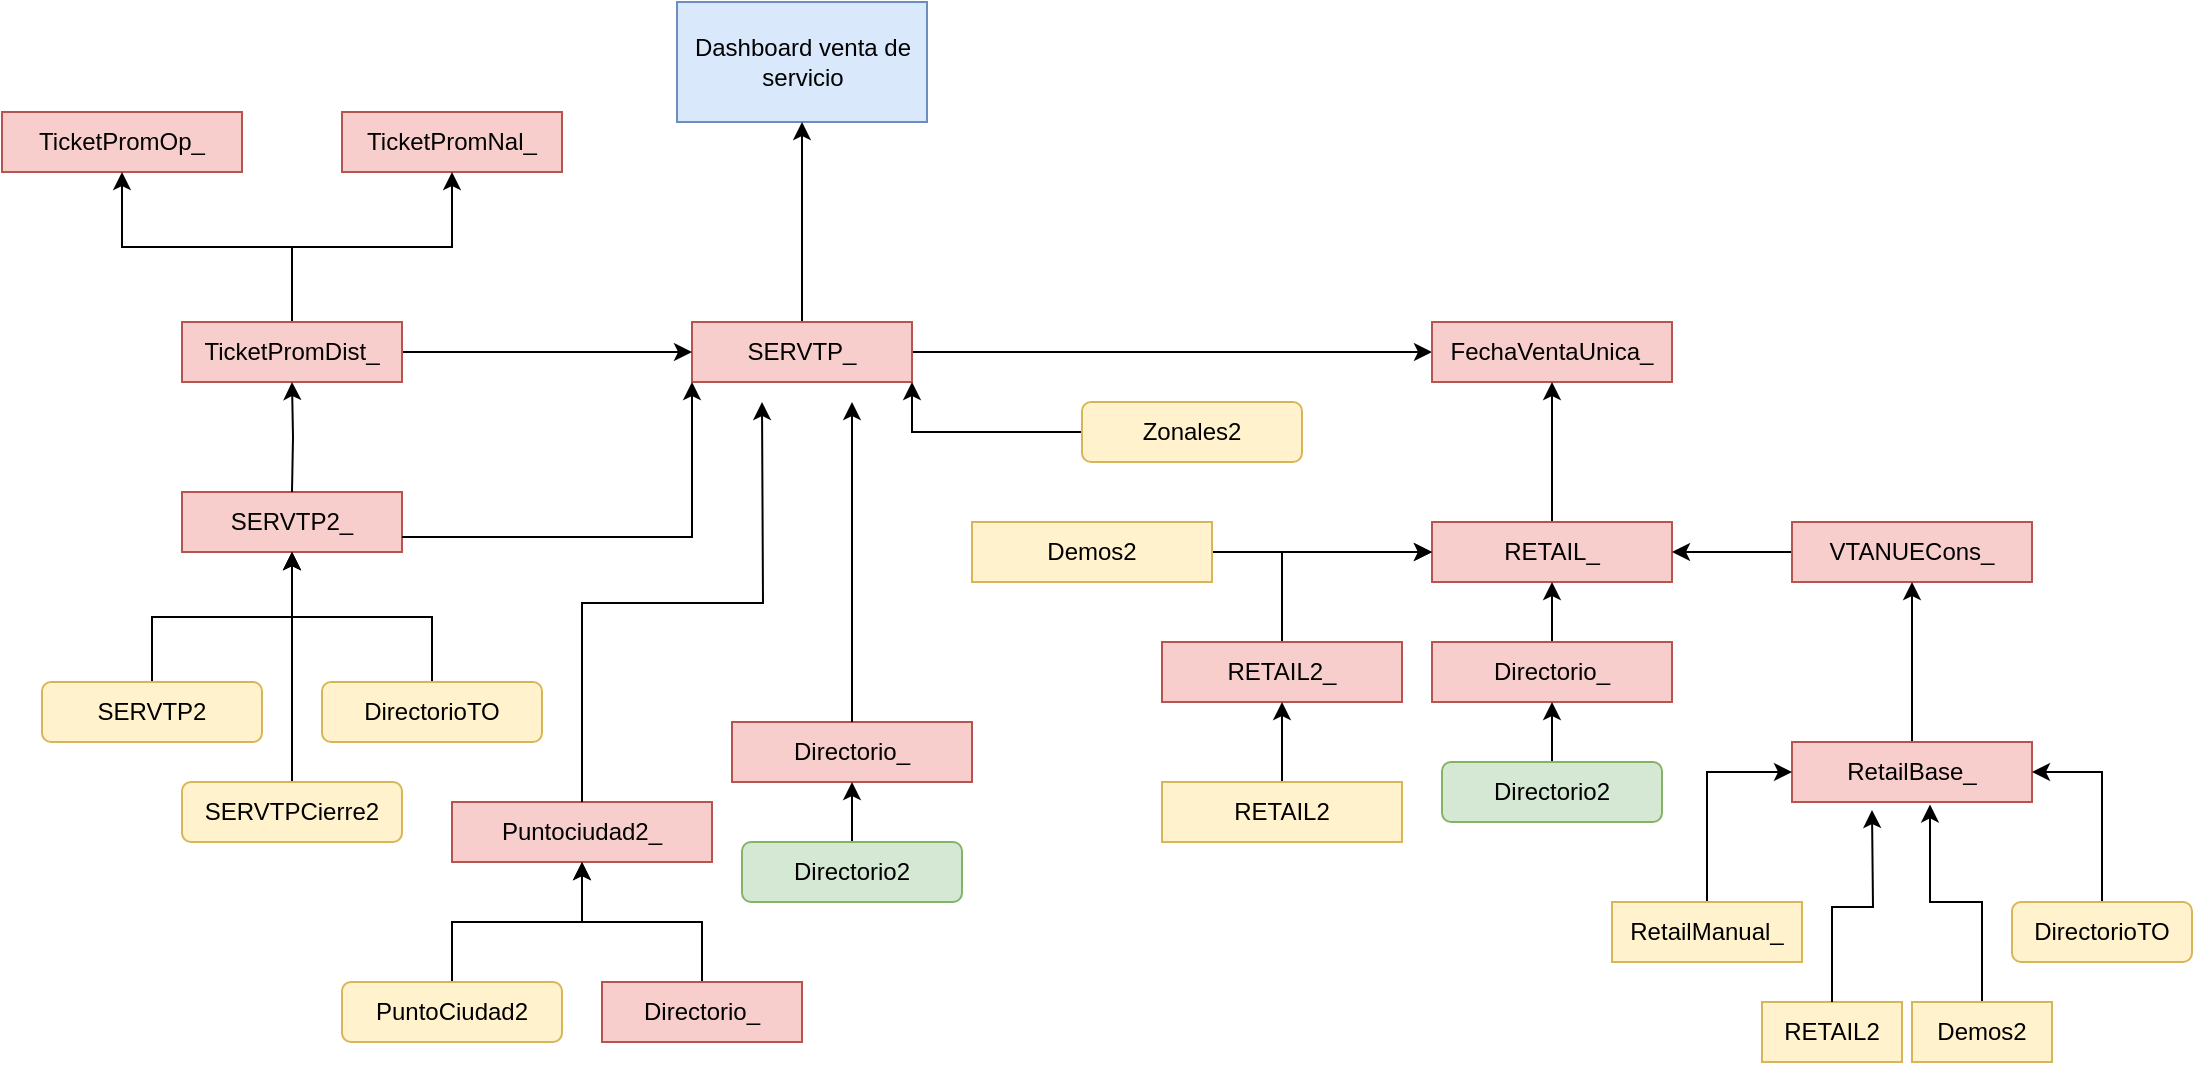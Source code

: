 <mxfile version="24.8.3">
  <diagram name="Página-1" id="iNefPiDeaZyFKO4GOJpb">
    <mxGraphModel dx="2140" dy="653" grid="1" gridSize="10" guides="1" tooltips="1" connect="1" arrows="1" fold="1" page="1" pageScale="1" pageWidth="827" pageHeight="1169" math="0" shadow="0">
      <root>
        <mxCell id="0" />
        <mxCell id="1" parent="0" />
        <mxCell id="RzLGPy--Rjvrpz-opvB2-1" value="Dashboard venta de servicio" style="rounded=0;whiteSpace=wrap;html=1;fillColor=#dae8fc;strokeColor=#6c8ebf;" vertex="1" parent="1">
          <mxGeometry x="-212.5" y="60" width="125" height="60" as="geometry" />
        </mxCell>
        <mxCell id="RzLGPy--Rjvrpz-opvB2-77" style="edgeStyle=orthogonalEdgeStyle;rounded=0;orthogonalLoop=1;jettySize=auto;html=1;exitX=1;exitY=0.5;exitDx=0;exitDy=0;entryX=0;entryY=0.5;entryDx=0;entryDy=0;" edge="1" parent="1" source="RzLGPy--Rjvrpz-opvB2-2" target="RzLGPy--Rjvrpz-opvB2-7">
          <mxGeometry relative="1" as="geometry" />
        </mxCell>
        <mxCell id="RzLGPy--Rjvrpz-opvB2-80" style="edgeStyle=orthogonalEdgeStyle;rounded=0;orthogonalLoop=1;jettySize=auto;html=1;exitX=0.5;exitY=0;exitDx=0;exitDy=0;entryX=0.5;entryY=1;entryDx=0;entryDy=0;" edge="1" parent="1" source="RzLGPy--Rjvrpz-opvB2-2" target="RzLGPy--Rjvrpz-opvB2-1">
          <mxGeometry relative="1" as="geometry" />
        </mxCell>
        <mxCell id="RzLGPy--Rjvrpz-opvB2-2" value="SERVTP_" style="rounded=0;whiteSpace=wrap;html=1;fillColor=#f8cecc;strokeColor=#b85450;" vertex="1" parent="1">
          <mxGeometry x="-205" y="220" width="110" height="30" as="geometry" />
        </mxCell>
        <mxCell id="RzLGPy--Rjvrpz-opvB2-3" value="SERVTP2_" style="rounded=0;whiteSpace=wrap;html=1;fillColor=#f8cecc;strokeColor=#b85450;" vertex="1" parent="1">
          <mxGeometry x="-460" y="305" width="110" height="30" as="geometry" />
        </mxCell>
        <mxCell id="RzLGPy--Rjvrpz-opvB2-4" value="Puntociudad2_" style="rounded=0;whiteSpace=wrap;html=1;fillColor=#f8cecc;strokeColor=#b85450;" vertex="1" parent="1">
          <mxGeometry x="-325" y="460" width="130" height="30" as="geometry" />
        </mxCell>
        <mxCell id="RzLGPy--Rjvrpz-opvB2-6" value="TicketPromOp_" style="rounded=0;whiteSpace=wrap;html=1;fillColor=#f8cecc;strokeColor=#b85450;" vertex="1" parent="1">
          <mxGeometry x="-550" y="115" width="120" height="30" as="geometry" />
        </mxCell>
        <mxCell id="RzLGPy--Rjvrpz-opvB2-7" value="FechaVentaUnica_" style="rounded=0;whiteSpace=wrap;html=1;fillColor=#f8cecc;strokeColor=#b85450;" vertex="1" parent="1">
          <mxGeometry x="165" y="220" width="120" height="30" as="geometry" />
        </mxCell>
        <mxCell id="RzLGPy--Rjvrpz-opvB2-10" value="Directorio_" style="rounded=0;whiteSpace=wrap;html=1;fillColor=#f8cecc;strokeColor=#b85450;" vertex="1" parent="1">
          <mxGeometry x="-185" y="420" width="120" height="30" as="geometry" />
        </mxCell>
        <mxCell id="RzLGPy--Rjvrpz-opvB2-32" style="edgeStyle=orthogonalEdgeStyle;rounded=0;orthogonalLoop=1;jettySize=auto;html=1;exitX=0.5;exitY=0;exitDx=0;exitDy=0;entryX=0.5;entryY=1;entryDx=0;entryDy=0;" edge="1" parent="1" source="RzLGPy--Rjvrpz-opvB2-13" target="RzLGPy--Rjvrpz-opvB2-3">
          <mxGeometry relative="1" as="geometry" />
        </mxCell>
        <mxCell id="RzLGPy--Rjvrpz-opvB2-13" value="SERVTP2" style="rounded=1;whiteSpace=wrap;html=1;fillColor=#fff2cc;strokeColor=#d6b656;" vertex="1" parent="1">
          <mxGeometry x="-530" y="400" width="110" height="30" as="geometry" />
        </mxCell>
        <mxCell id="RzLGPy--Rjvrpz-opvB2-33" style="edgeStyle=orthogonalEdgeStyle;rounded=0;orthogonalLoop=1;jettySize=auto;html=1;exitX=0.5;exitY=0;exitDx=0;exitDy=0;entryX=0.5;entryY=1;entryDx=0;entryDy=0;" edge="1" parent="1" source="RzLGPy--Rjvrpz-opvB2-16" target="RzLGPy--Rjvrpz-opvB2-3">
          <mxGeometry relative="1" as="geometry" />
        </mxCell>
        <mxCell id="RzLGPy--Rjvrpz-opvB2-16" value="DirectorioTO" style="rounded=1;whiteSpace=wrap;html=1;fillColor=#fff2cc;strokeColor=#d6b656;" vertex="1" parent="1">
          <mxGeometry x="-390" y="400" width="110" height="30" as="geometry" />
        </mxCell>
        <mxCell id="RzLGPy--Rjvrpz-opvB2-34" style="edgeStyle=orthogonalEdgeStyle;rounded=0;orthogonalLoop=1;jettySize=auto;html=1;exitX=0.5;exitY=0;exitDx=0;exitDy=0;entryX=0.5;entryY=1;entryDx=0;entryDy=0;" edge="1" parent="1" source="RzLGPy--Rjvrpz-opvB2-18" target="RzLGPy--Rjvrpz-opvB2-3">
          <mxGeometry relative="1" as="geometry" />
        </mxCell>
        <mxCell id="RzLGPy--Rjvrpz-opvB2-18" value="SERVTPCierre2" style="rounded=1;whiteSpace=wrap;html=1;fillColor=#fff2cc;strokeColor=#d6b656;" vertex="1" parent="1">
          <mxGeometry x="-460" y="450" width="110" height="30" as="geometry" />
        </mxCell>
        <mxCell id="RzLGPy--Rjvrpz-opvB2-38" style="edgeStyle=orthogonalEdgeStyle;rounded=0;orthogonalLoop=1;jettySize=auto;html=1;exitX=0.5;exitY=0;exitDx=0;exitDy=0;entryX=0.5;entryY=1;entryDx=0;entryDy=0;" edge="1" parent="1" source="RzLGPy--Rjvrpz-opvB2-19" target="RzLGPy--Rjvrpz-opvB2-4">
          <mxGeometry relative="1" as="geometry">
            <mxPoint x="-260" y="500" as="targetPoint" />
          </mxGeometry>
        </mxCell>
        <mxCell id="RzLGPy--Rjvrpz-opvB2-19" value="PuntoCiudad2" style="rounded=1;whiteSpace=wrap;html=1;fillColor=#fff2cc;strokeColor=#d6b656;" vertex="1" parent="1">
          <mxGeometry x="-380" y="550" width="110" height="30" as="geometry" />
        </mxCell>
        <mxCell id="RzLGPy--Rjvrpz-opvB2-39" style="edgeStyle=orthogonalEdgeStyle;rounded=0;orthogonalLoop=1;jettySize=auto;html=1;exitX=0.5;exitY=0;exitDx=0;exitDy=0;entryX=0.5;entryY=1;entryDx=0;entryDy=0;" edge="1" parent="1" source="RzLGPy--Rjvrpz-opvB2-20" target="RzLGPy--Rjvrpz-opvB2-4">
          <mxGeometry relative="1" as="geometry" />
        </mxCell>
        <mxCell id="RzLGPy--Rjvrpz-opvB2-20" value="Directorio_" style="rounded=0;whiteSpace=wrap;html=1;fillColor=#f8cecc;strokeColor=#b85450;" vertex="1" parent="1">
          <mxGeometry x="-250" y="550" width="100" height="30" as="geometry" />
        </mxCell>
        <mxCell id="RzLGPy--Rjvrpz-opvB2-40" style="edgeStyle=orthogonalEdgeStyle;rounded=0;orthogonalLoop=1;jettySize=auto;html=1;exitX=0.5;exitY=0;exitDx=0;exitDy=0;entryX=0.5;entryY=1;entryDx=0;entryDy=0;" edge="1" parent="1" source="RzLGPy--Rjvrpz-opvB2-21" target="RzLGPy--Rjvrpz-opvB2-10">
          <mxGeometry relative="1" as="geometry" />
        </mxCell>
        <mxCell id="RzLGPy--Rjvrpz-opvB2-21" value="Directorio2" style="rounded=1;whiteSpace=wrap;html=1;fillColor=#d5e8d4;strokeColor=#82b366;" vertex="1" parent="1">
          <mxGeometry x="-180" y="480" width="110" height="30" as="geometry" />
        </mxCell>
        <mxCell id="RzLGPy--Rjvrpz-opvB2-79" style="edgeStyle=orthogonalEdgeStyle;rounded=0;orthogonalLoop=1;jettySize=auto;html=1;exitX=0;exitY=0.5;exitDx=0;exitDy=0;entryX=1;entryY=1;entryDx=0;entryDy=0;" edge="1" parent="1" source="RzLGPy--Rjvrpz-opvB2-22" target="RzLGPy--Rjvrpz-opvB2-2">
          <mxGeometry relative="1" as="geometry" />
        </mxCell>
        <mxCell id="RzLGPy--Rjvrpz-opvB2-22" value="Zonales2" style="rounded=1;whiteSpace=wrap;html=1;fillColor=#fff2cc;strokeColor=#d6b656;" vertex="1" parent="1">
          <mxGeometry x="-10" y="260" width="110" height="30" as="geometry" />
        </mxCell>
        <mxCell id="RzLGPy--Rjvrpz-opvB2-24" value="TicketPromNal_" style="rounded=0;whiteSpace=wrap;html=1;fillColor=#f8cecc;strokeColor=#b85450;" vertex="1" parent="1">
          <mxGeometry x="-380" y="115" width="110" height="30" as="geometry" />
        </mxCell>
        <mxCell id="RzLGPy--Rjvrpz-opvB2-29" style="edgeStyle=orthogonalEdgeStyle;rounded=0;orthogonalLoop=1;jettySize=auto;html=1;exitX=0.5;exitY=0;exitDx=0;exitDy=0;entryX=0.5;entryY=1;entryDx=0;entryDy=0;" edge="1" parent="1" source="RzLGPy--Rjvrpz-opvB2-25" target="RzLGPy--Rjvrpz-opvB2-6">
          <mxGeometry relative="1" as="geometry" />
        </mxCell>
        <mxCell id="RzLGPy--Rjvrpz-opvB2-30" style="edgeStyle=orthogonalEdgeStyle;rounded=0;orthogonalLoop=1;jettySize=auto;html=1;exitX=0.5;exitY=0;exitDx=0;exitDy=0;entryX=0.5;entryY=1;entryDx=0;entryDy=0;" edge="1" parent="1" source="RzLGPy--Rjvrpz-opvB2-25" target="RzLGPy--Rjvrpz-opvB2-24">
          <mxGeometry relative="1" as="geometry">
            <mxPoint x="-340" y="175" as="targetPoint" />
          </mxGeometry>
        </mxCell>
        <mxCell id="RzLGPy--Rjvrpz-opvB2-35" style="edgeStyle=orthogonalEdgeStyle;rounded=0;orthogonalLoop=1;jettySize=auto;html=1;exitX=1;exitY=0.5;exitDx=0;exitDy=0;entryX=0;entryY=0.5;entryDx=0;entryDy=0;" edge="1" parent="1" source="RzLGPy--Rjvrpz-opvB2-25" target="RzLGPy--Rjvrpz-opvB2-2">
          <mxGeometry relative="1" as="geometry" />
        </mxCell>
        <mxCell id="RzLGPy--Rjvrpz-opvB2-25" value="TicketPromDist_" style="rounded=0;whiteSpace=wrap;html=1;fillColor=#f8cecc;strokeColor=#b85450;" vertex="1" parent="1">
          <mxGeometry x="-460" y="220" width="110" height="30" as="geometry" />
        </mxCell>
        <mxCell id="RzLGPy--Rjvrpz-opvB2-28" style="edgeStyle=orthogonalEdgeStyle;rounded=0;orthogonalLoop=1;jettySize=auto;html=1;exitX=0.5;exitY=0;exitDx=0;exitDy=0;entryX=0.5;entryY=1;entryDx=0;entryDy=0;" edge="1" parent="1" target="RzLGPy--Rjvrpz-opvB2-25">
          <mxGeometry relative="1" as="geometry">
            <mxPoint x="-405" y="305" as="sourcePoint" />
          </mxGeometry>
        </mxCell>
        <mxCell id="RzLGPy--Rjvrpz-opvB2-36" style="edgeStyle=orthogonalEdgeStyle;rounded=0;orthogonalLoop=1;jettySize=auto;html=1;exitX=1;exitY=0.75;exitDx=0;exitDy=0;entryX=0;entryY=1;entryDx=0;entryDy=0;" edge="1" parent="1" source="RzLGPy--Rjvrpz-opvB2-3" target="RzLGPy--Rjvrpz-opvB2-2">
          <mxGeometry relative="1" as="geometry">
            <mxPoint x="-197" y="254" as="targetPoint" />
          </mxGeometry>
        </mxCell>
        <mxCell id="RzLGPy--Rjvrpz-opvB2-37" style="edgeStyle=orthogonalEdgeStyle;rounded=0;orthogonalLoop=1;jettySize=auto;html=1;exitX=0.5;exitY=0;exitDx=0;exitDy=0;" edge="1" parent="1" source="RzLGPy--Rjvrpz-opvB2-4">
          <mxGeometry relative="1" as="geometry">
            <mxPoint x="-170" y="260" as="targetPoint" />
          </mxGeometry>
        </mxCell>
        <mxCell id="RzLGPy--Rjvrpz-opvB2-42" style="edgeStyle=orthogonalEdgeStyle;rounded=0;orthogonalLoop=1;jettySize=auto;html=1;exitX=0.5;exitY=0;exitDx=0;exitDy=0;" edge="1" parent="1" source="RzLGPy--Rjvrpz-opvB2-10">
          <mxGeometry relative="1" as="geometry">
            <mxPoint x="-125" y="260" as="targetPoint" />
          </mxGeometry>
        </mxCell>
        <mxCell id="RzLGPy--Rjvrpz-opvB2-76" style="edgeStyle=orthogonalEdgeStyle;rounded=0;orthogonalLoop=1;jettySize=auto;html=1;exitX=0.5;exitY=0;exitDx=0;exitDy=0;entryX=0.5;entryY=1;entryDx=0;entryDy=0;" edge="1" parent="1" source="RzLGPy--Rjvrpz-opvB2-48" target="RzLGPy--Rjvrpz-opvB2-7">
          <mxGeometry relative="1" as="geometry" />
        </mxCell>
        <mxCell id="RzLGPy--Rjvrpz-opvB2-48" value="RETAIL_" style="rounded=0;whiteSpace=wrap;html=1;fillColor=#f8cecc;strokeColor=#b85450;" vertex="1" parent="1">
          <mxGeometry x="165" y="320" width="120" height="30" as="geometry" />
        </mxCell>
        <mxCell id="RzLGPy--Rjvrpz-opvB2-73" style="edgeStyle=orthogonalEdgeStyle;rounded=0;orthogonalLoop=1;jettySize=auto;html=1;exitX=0.5;exitY=0;exitDx=0;exitDy=0;entryX=0;entryY=0.5;entryDx=0;entryDy=0;" edge="1" parent="1" source="RzLGPy--Rjvrpz-opvB2-49" target="RzLGPy--Rjvrpz-opvB2-48">
          <mxGeometry relative="1" as="geometry" />
        </mxCell>
        <mxCell id="RzLGPy--Rjvrpz-opvB2-49" value="RETAIL2_" style="rounded=0;whiteSpace=wrap;html=1;fillColor=#f8cecc;strokeColor=#b85450;" vertex="1" parent="1">
          <mxGeometry x="30" y="380" width="120" height="30" as="geometry" />
        </mxCell>
        <mxCell id="RzLGPy--Rjvrpz-opvB2-72" style="edgeStyle=orthogonalEdgeStyle;rounded=0;orthogonalLoop=1;jettySize=auto;html=1;exitX=1;exitY=0.5;exitDx=0;exitDy=0;" edge="1" parent="1" source="RzLGPy--Rjvrpz-opvB2-51" target="RzLGPy--Rjvrpz-opvB2-48">
          <mxGeometry relative="1" as="geometry" />
        </mxCell>
        <mxCell id="RzLGPy--Rjvrpz-opvB2-51" value="Demos2" style="rounded=0;whiteSpace=wrap;html=1;fillColor=#fff2cc;strokeColor=#d6b656;" vertex="1" parent="1">
          <mxGeometry x="-65" y="320" width="120" height="30" as="geometry" />
        </mxCell>
        <mxCell id="RzLGPy--Rjvrpz-opvB2-53" style="edgeStyle=orthogonalEdgeStyle;rounded=0;orthogonalLoop=1;jettySize=auto;html=1;exitX=0.5;exitY=0;exitDx=0;exitDy=0;entryX=0.5;entryY=1;entryDx=0;entryDy=0;" edge="1" parent="1" source="RzLGPy--Rjvrpz-opvB2-52" target="RzLGPy--Rjvrpz-opvB2-49">
          <mxGeometry relative="1" as="geometry" />
        </mxCell>
        <mxCell id="RzLGPy--Rjvrpz-opvB2-52" value="RETAIL2" style="rounded=0;whiteSpace=wrap;html=1;fillColor=#fff2cc;strokeColor=#d6b656;" vertex="1" parent="1">
          <mxGeometry x="30" y="450" width="120" height="30" as="geometry" />
        </mxCell>
        <mxCell id="RzLGPy--Rjvrpz-opvB2-75" style="edgeStyle=orthogonalEdgeStyle;rounded=0;orthogonalLoop=1;jettySize=auto;html=1;exitX=0;exitY=0.5;exitDx=0;exitDy=0;" edge="1" parent="1" source="RzLGPy--Rjvrpz-opvB2-55" target="RzLGPy--Rjvrpz-opvB2-48">
          <mxGeometry relative="1" as="geometry" />
        </mxCell>
        <mxCell id="RzLGPy--Rjvrpz-opvB2-55" value="VTANUECons_" style="rounded=0;whiteSpace=wrap;html=1;fillColor=#f8cecc;strokeColor=#b85450;" vertex="1" parent="1">
          <mxGeometry x="345" y="320" width="120" height="30" as="geometry" />
        </mxCell>
        <mxCell id="RzLGPy--Rjvrpz-opvB2-65" style="edgeStyle=orthogonalEdgeStyle;rounded=0;orthogonalLoop=1;jettySize=auto;html=1;exitX=0.5;exitY=0;exitDx=0;exitDy=0;entryX=0.5;entryY=1;entryDx=0;entryDy=0;" edge="1" parent="1" source="RzLGPy--Rjvrpz-opvB2-56" target="RzLGPy--Rjvrpz-opvB2-55">
          <mxGeometry relative="1" as="geometry" />
        </mxCell>
        <mxCell id="RzLGPy--Rjvrpz-opvB2-56" value="RetailBase_" style="rounded=0;whiteSpace=wrap;html=1;fillColor=#f8cecc;strokeColor=#b85450;" vertex="1" parent="1">
          <mxGeometry x="345" y="430" width="120" height="30" as="geometry" />
        </mxCell>
        <mxCell id="RzLGPy--Rjvrpz-opvB2-57" value="RETAIL2" style="rounded=0;whiteSpace=wrap;html=1;fillColor=#fff2cc;strokeColor=#d6b656;" vertex="1" parent="1">
          <mxGeometry x="330" y="560" width="70" height="30" as="geometry" />
        </mxCell>
        <mxCell id="RzLGPy--Rjvrpz-opvB2-63" style="edgeStyle=orthogonalEdgeStyle;rounded=0;orthogonalLoop=1;jettySize=auto;html=1;exitX=0.5;exitY=0;exitDx=0;exitDy=0;entryX=0.575;entryY=1.04;entryDx=0;entryDy=0;entryPerimeter=0;" edge="1" parent="1" source="RzLGPy--Rjvrpz-opvB2-58" target="RzLGPy--Rjvrpz-opvB2-56">
          <mxGeometry relative="1" as="geometry">
            <mxPoint x="415" y="470" as="targetPoint" />
          </mxGeometry>
        </mxCell>
        <mxCell id="RzLGPy--Rjvrpz-opvB2-58" value="Demos2" style="rounded=0;whiteSpace=wrap;html=1;fillColor=#fff2cc;strokeColor=#d6b656;" vertex="1" parent="1">
          <mxGeometry x="405" y="560" width="70" height="30" as="geometry" />
        </mxCell>
        <mxCell id="RzLGPy--Rjvrpz-opvB2-64" style="edgeStyle=orthogonalEdgeStyle;rounded=0;orthogonalLoop=1;jettySize=auto;html=1;exitX=0.5;exitY=0;exitDx=0;exitDy=0;entryX=1;entryY=0.5;entryDx=0;entryDy=0;" edge="1" parent="1" source="RzLGPy--Rjvrpz-opvB2-59" target="RzLGPy--Rjvrpz-opvB2-56">
          <mxGeometry relative="1" as="geometry" />
        </mxCell>
        <mxCell id="RzLGPy--Rjvrpz-opvB2-59" value="DirectorioTO" style="rounded=1;whiteSpace=wrap;html=1;fillColor=#fff2cc;strokeColor=#d6b656;" vertex="1" parent="1">
          <mxGeometry x="455" y="510" width="90" height="30" as="geometry" />
        </mxCell>
        <mxCell id="RzLGPy--Rjvrpz-opvB2-61" style="edgeStyle=orthogonalEdgeStyle;rounded=0;orthogonalLoop=1;jettySize=auto;html=1;exitX=0.5;exitY=0;exitDx=0;exitDy=0;entryX=0;entryY=0.5;entryDx=0;entryDy=0;" edge="1" parent="1" source="RzLGPy--Rjvrpz-opvB2-60" target="RzLGPy--Rjvrpz-opvB2-56">
          <mxGeometry relative="1" as="geometry" />
        </mxCell>
        <mxCell id="RzLGPy--Rjvrpz-opvB2-60" value="RetailManual_" style="rounded=0;whiteSpace=wrap;html=1;fillColor=#fff2cc;strokeColor=#d6b656;" vertex="1" parent="1">
          <mxGeometry x="255" y="510" width="95" height="30" as="geometry" />
        </mxCell>
        <mxCell id="RzLGPy--Rjvrpz-opvB2-62" style="edgeStyle=orthogonalEdgeStyle;rounded=0;orthogonalLoop=1;jettySize=auto;html=1;exitX=0.5;exitY=0;exitDx=0;exitDy=0;" edge="1" parent="1" source="RzLGPy--Rjvrpz-opvB2-57">
          <mxGeometry relative="1" as="geometry">
            <mxPoint x="385" y="464" as="targetPoint" />
          </mxGeometry>
        </mxCell>
        <mxCell id="RzLGPy--Rjvrpz-opvB2-74" style="edgeStyle=orthogonalEdgeStyle;rounded=0;orthogonalLoop=1;jettySize=auto;html=1;exitX=0.5;exitY=0;exitDx=0;exitDy=0;entryX=0.5;entryY=1;entryDx=0;entryDy=0;" edge="1" parent="1" source="RzLGPy--Rjvrpz-opvB2-66" target="RzLGPy--Rjvrpz-opvB2-48">
          <mxGeometry relative="1" as="geometry" />
        </mxCell>
        <mxCell id="RzLGPy--Rjvrpz-opvB2-66" value="Directorio_" style="rounded=0;whiteSpace=wrap;html=1;fillColor=#f8cecc;strokeColor=#b85450;" vertex="1" parent="1">
          <mxGeometry x="165" y="380" width="120" height="30" as="geometry" />
        </mxCell>
        <mxCell id="RzLGPy--Rjvrpz-opvB2-67" style="edgeStyle=orthogonalEdgeStyle;rounded=0;orthogonalLoop=1;jettySize=auto;html=1;exitX=0.5;exitY=0;exitDx=0;exitDy=0;entryX=0.5;entryY=1;entryDx=0;entryDy=0;" edge="1" parent="1" source="RzLGPy--Rjvrpz-opvB2-68" target="RzLGPy--Rjvrpz-opvB2-66">
          <mxGeometry relative="1" as="geometry" />
        </mxCell>
        <mxCell id="RzLGPy--Rjvrpz-opvB2-68" value="Directorio2" style="rounded=1;whiteSpace=wrap;html=1;fillColor=#d5e8d4;strokeColor=#82b366;" vertex="1" parent="1">
          <mxGeometry x="170" y="440" width="110" height="30" as="geometry" />
        </mxCell>
      </root>
    </mxGraphModel>
  </diagram>
</mxfile>

